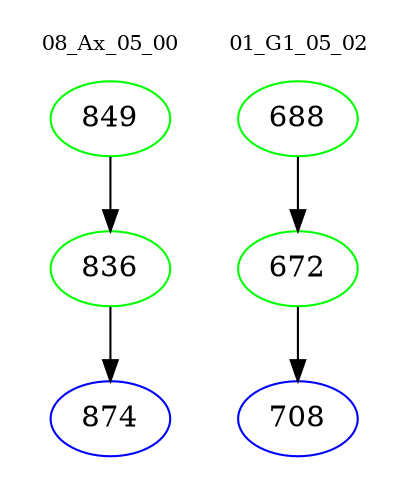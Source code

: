 digraph{
subgraph cluster_0 {
color = white
label = "08_Ax_05_00";
fontsize=10;
T0_849 [label="849", color="green"]
T0_849 -> T0_836 [color="black"]
T0_836 [label="836", color="green"]
T0_836 -> T0_874 [color="black"]
T0_874 [label="874", color="blue"]
}
subgraph cluster_1 {
color = white
label = "01_G1_05_02";
fontsize=10;
T1_688 [label="688", color="green"]
T1_688 -> T1_672 [color="black"]
T1_672 [label="672", color="green"]
T1_672 -> T1_708 [color="black"]
T1_708 [label="708", color="blue"]
}
}
